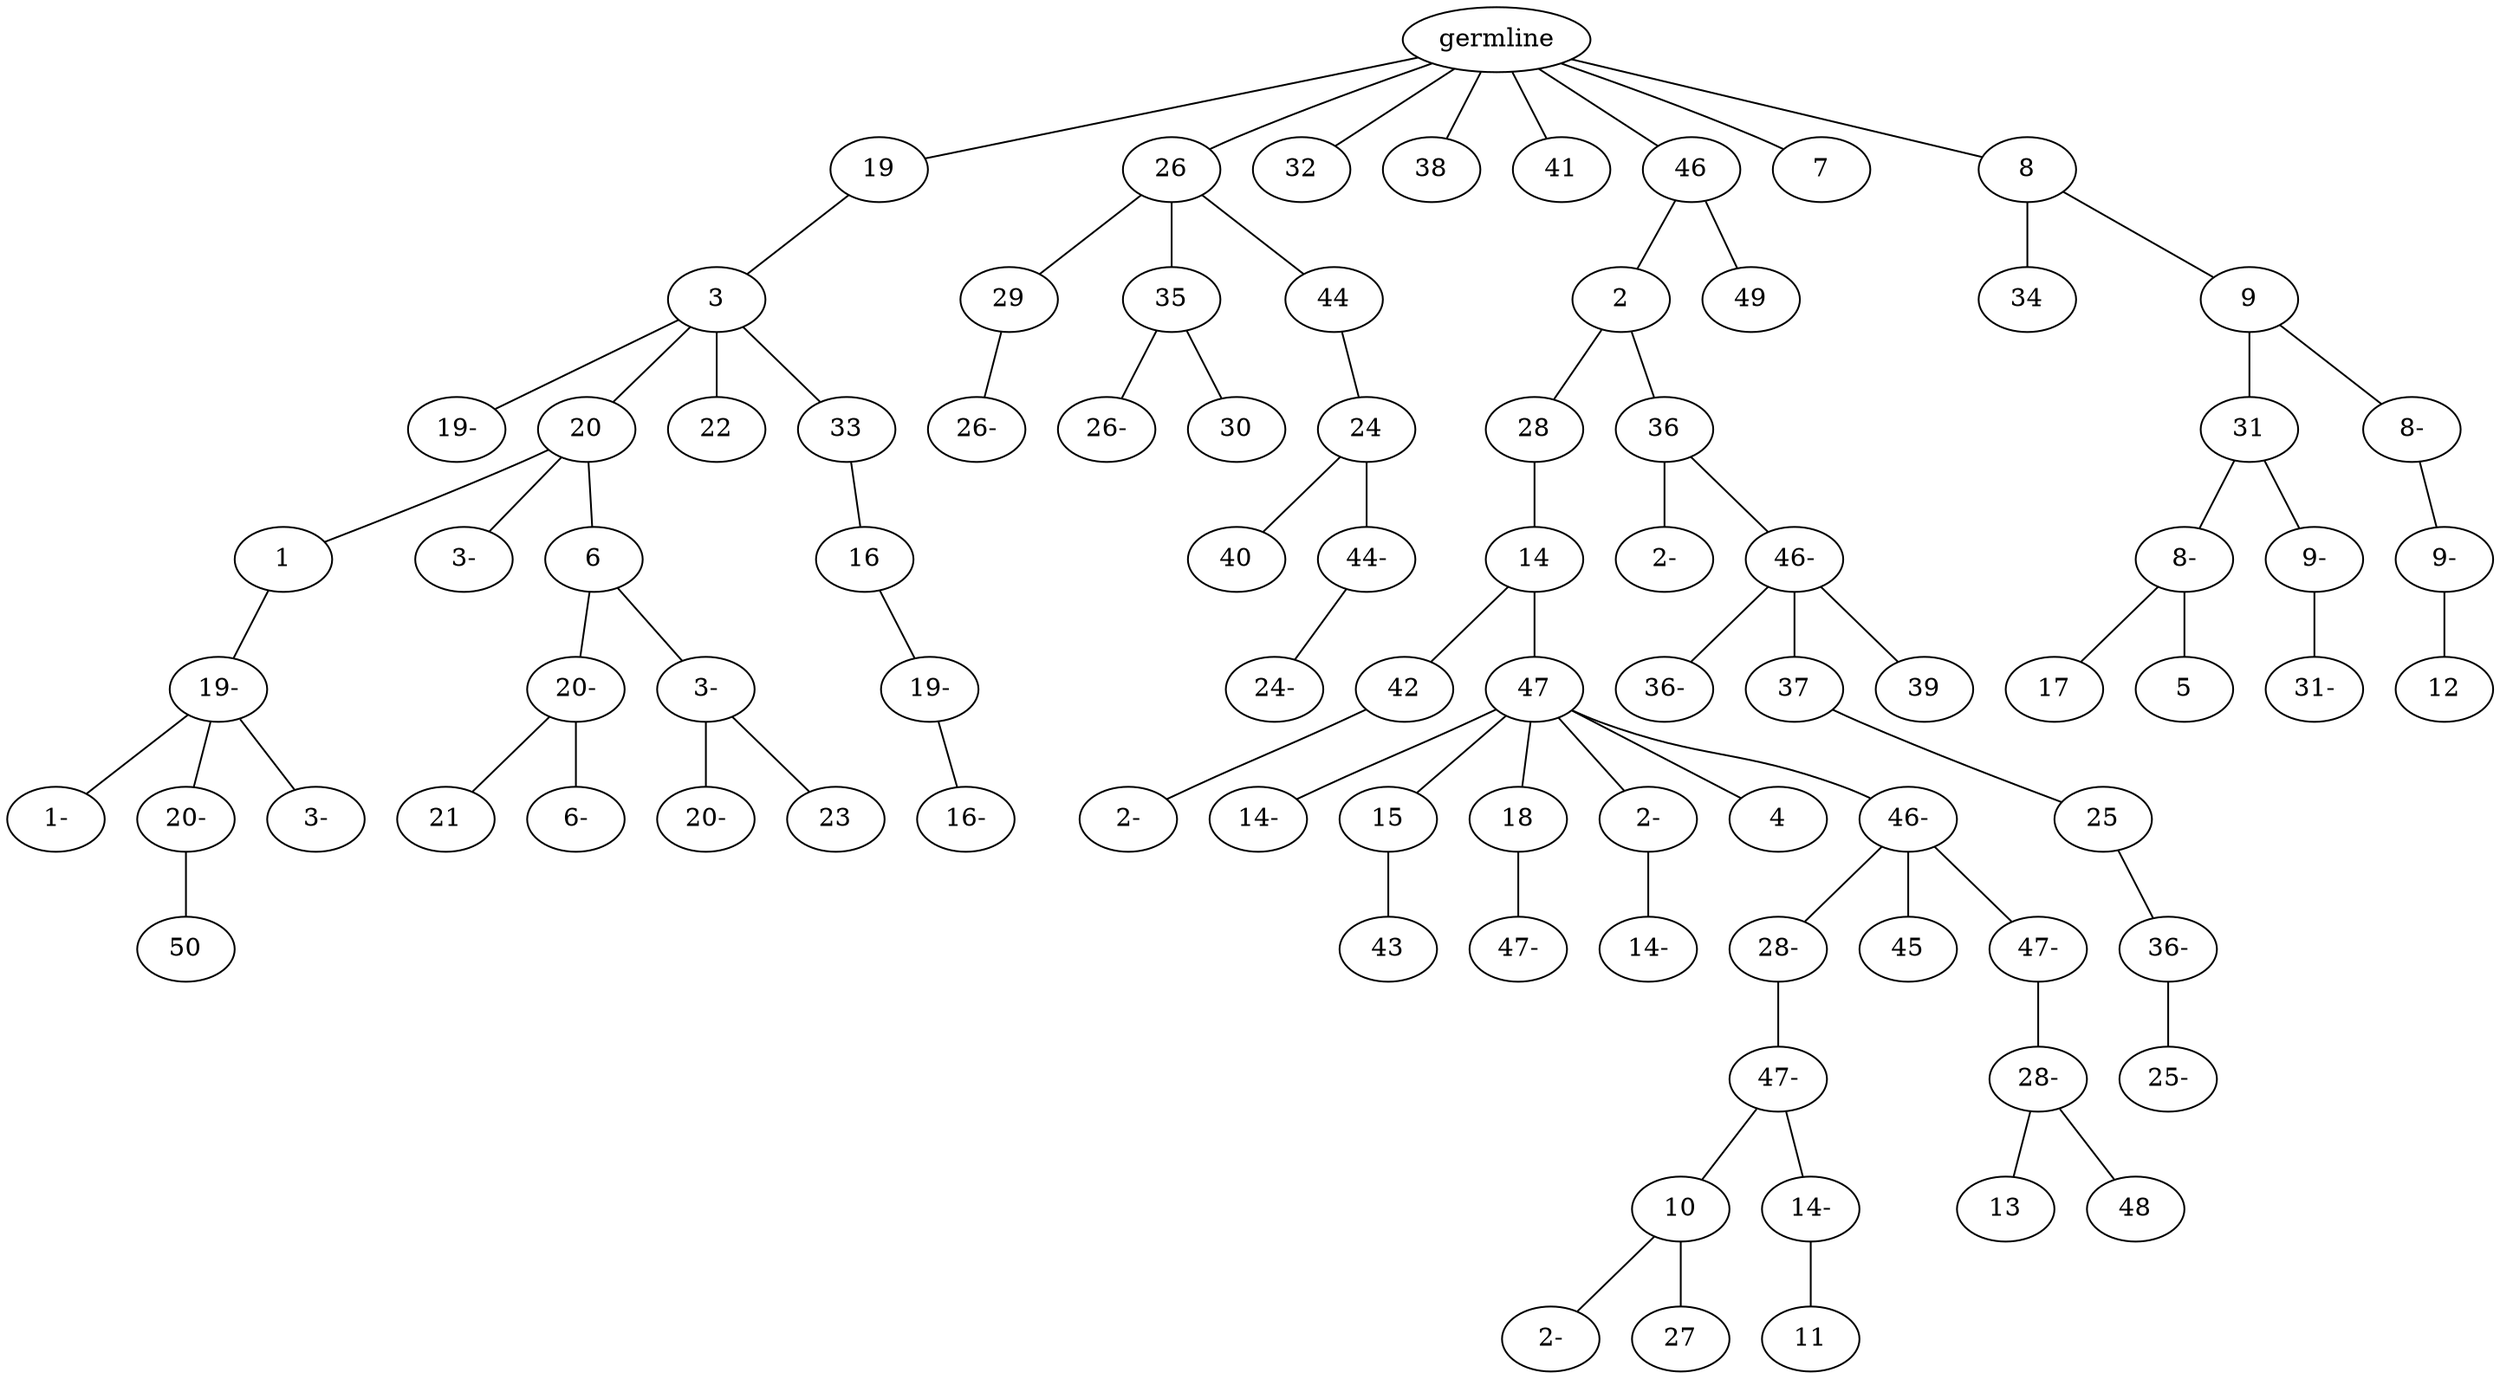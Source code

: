 graph tree {
    "139793963488016" [label="germline"];
    "139793963046176" [label="19"];
    "139793962931152" [label="3"];
    "139793963442384" [label="19-"];
    "139793963444400" [label="20"];
    "139793962919152" [label="1"];
    "139793962919872" [label="19-"];
    "139793962987376" [label="1-"];
    "139793962984544" [label="20-"];
    "139793962985648" [label="50"];
    "139793962983488" [label="3-"];
    "139793962918096" [label="3-"];
    "139793962918768" [label="6"];
    "139793962983680" [label="20-"];
    "139793962984016" [label="21"];
    "139793962987040" [label="6-"];
    "139793962984448" [label="3-"];
    "139793962985840" [label="20-"];
    "139793962986368" [label="23"];
    "139793963444784" [label="22"];
    "139793963443344" [label="33"];
    "139793962985264" [label="16"];
    "139793962850816" [label="19-"];
    "139793962851680" [label="16-"];
    "139793963045264" [label="26"];
    "139793963445456" [label="29"];
    "139793962986608" [label="26-"];
    "139793963442720" [label="35"];
    "139793962919344" [label="26-"];
    "139793962851824" [label="30"];
    "139793962985552" [label="44"];
    "139793962849520" [label="24"];
    "139793962852064" [label="40"];
    "139793962851584" [label="44-"];
    "139793962849136" [label="24-"];
    "139793962819888" [label="32"];
    "139793962930480" [label="38"];
    "139793962822672" [label="41"];
    "139793962213136" [label="46"];
    "139793962851008" [label="2"];
    "139793962851632" [label="28"];
    "139793962041696" [label="14"];
    "139793963115088" [label="42"];
    "139793963489984" [label="2-"];
    "139793963117152" [label="47"];
    "139793963117680" [label="14-"];
    "139793963115808" [label="15"];
    "139793963116864" [label="43"];
    "139793963115040" [label="18"];
    "139793963118016" [label="47-"];
    "139793963117920" [label="2-"];
    "139793963116480" [label="14-"];
    "139793963118400" [label="4"];
    "139793963117536" [label="46-"];
    "139793962254544" [label="28-"];
    "139793962257808" [label="47-"];
    "139793962258048" [label="10"];
    "139793962257472" [label="2-"];
    "139793962257376" [label="27"];
    "139793962254496" [label="14-"];
    "139793962924496" [label="11"];
    "139793962255648" [label="45"];
    "139793962255024" [label="47-"];
    "139793962257328" [label="28-"];
    "139793962924160" [label="13"];
    "139793962922816" [label="48"];
    "139793962043088" [label="36"];
    "139793962044144" [label="2-"];
    "139793963117056" [label="46-"];
    "139793963114752" [label="36-"];
    "139793963118496" [label="37"];
    "139793962256464" [label="25"];
    "139793962923392" [label="36-"];
    "139793962923344" [label="25-"];
    "139793962255456" [label="39"];
    "139793962849808" [label="49"];
    "139793962212512" [label="7"];
    "139793962850240" [label="8"];
    "139793962041840" [label="34"];
    "139793962041888" [label="9"];
    "139793962255264" [label="31"];
    "139793962923536" [label="8-"];
    "139793962924112" [label="17"];
    "139793962923248" [label="5"];
    "139793962925840" [label="9-"];
    "139793963018080" [label="31-"];
    "139793962922384" [label="8-"];
    "139793962925072" [label="9-"];
    "139793963019520" [label="12"];
    "139793963488016" -- "139793963046176";
    "139793963488016" -- "139793963045264";
    "139793963488016" -- "139793962819888";
    "139793963488016" -- "139793962930480";
    "139793963488016" -- "139793962822672";
    "139793963488016" -- "139793962213136";
    "139793963488016" -- "139793962212512";
    "139793963488016" -- "139793962850240";
    "139793963046176" -- "139793962931152";
    "139793962931152" -- "139793963442384";
    "139793962931152" -- "139793963444400";
    "139793962931152" -- "139793963444784";
    "139793962931152" -- "139793963443344";
    "139793963444400" -- "139793962919152";
    "139793963444400" -- "139793962918096";
    "139793963444400" -- "139793962918768";
    "139793962919152" -- "139793962919872";
    "139793962919872" -- "139793962987376";
    "139793962919872" -- "139793962984544";
    "139793962919872" -- "139793962983488";
    "139793962984544" -- "139793962985648";
    "139793962918768" -- "139793962983680";
    "139793962918768" -- "139793962984448";
    "139793962983680" -- "139793962984016";
    "139793962983680" -- "139793962987040";
    "139793962984448" -- "139793962985840";
    "139793962984448" -- "139793962986368";
    "139793963443344" -- "139793962985264";
    "139793962985264" -- "139793962850816";
    "139793962850816" -- "139793962851680";
    "139793963045264" -- "139793963445456";
    "139793963045264" -- "139793963442720";
    "139793963045264" -- "139793962985552";
    "139793963445456" -- "139793962986608";
    "139793963442720" -- "139793962919344";
    "139793963442720" -- "139793962851824";
    "139793962985552" -- "139793962849520";
    "139793962849520" -- "139793962852064";
    "139793962849520" -- "139793962851584";
    "139793962851584" -- "139793962849136";
    "139793962213136" -- "139793962851008";
    "139793962213136" -- "139793962849808";
    "139793962851008" -- "139793962851632";
    "139793962851008" -- "139793962043088";
    "139793962851632" -- "139793962041696";
    "139793962041696" -- "139793963115088";
    "139793962041696" -- "139793963117152";
    "139793963115088" -- "139793963489984";
    "139793963117152" -- "139793963117680";
    "139793963117152" -- "139793963115808";
    "139793963117152" -- "139793963115040";
    "139793963117152" -- "139793963117920";
    "139793963117152" -- "139793963118400";
    "139793963117152" -- "139793963117536";
    "139793963115808" -- "139793963116864";
    "139793963115040" -- "139793963118016";
    "139793963117920" -- "139793963116480";
    "139793963117536" -- "139793962254544";
    "139793963117536" -- "139793962255648";
    "139793963117536" -- "139793962255024";
    "139793962254544" -- "139793962257808";
    "139793962257808" -- "139793962258048";
    "139793962257808" -- "139793962254496";
    "139793962258048" -- "139793962257472";
    "139793962258048" -- "139793962257376";
    "139793962254496" -- "139793962924496";
    "139793962255024" -- "139793962257328";
    "139793962257328" -- "139793962924160";
    "139793962257328" -- "139793962922816";
    "139793962043088" -- "139793962044144";
    "139793962043088" -- "139793963117056";
    "139793963117056" -- "139793963114752";
    "139793963117056" -- "139793963118496";
    "139793963117056" -- "139793962255456";
    "139793963118496" -- "139793962256464";
    "139793962256464" -- "139793962923392";
    "139793962923392" -- "139793962923344";
    "139793962850240" -- "139793962041840";
    "139793962850240" -- "139793962041888";
    "139793962041888" -- "139793962255264";
    "139793962041888" -- "139793962922384";
    "139793962255264" -- "139793962923536";
    "139793962255264" -- "139793962925840";
    "139793962923536" -- "139793962924112";
    "139793962923536" -- "139793962923248";
    "139793962925840" -- "139793963018080";
    "139793962922384" -- "139793962925072";
    "139793962925072" -- "139793963019520";
}
